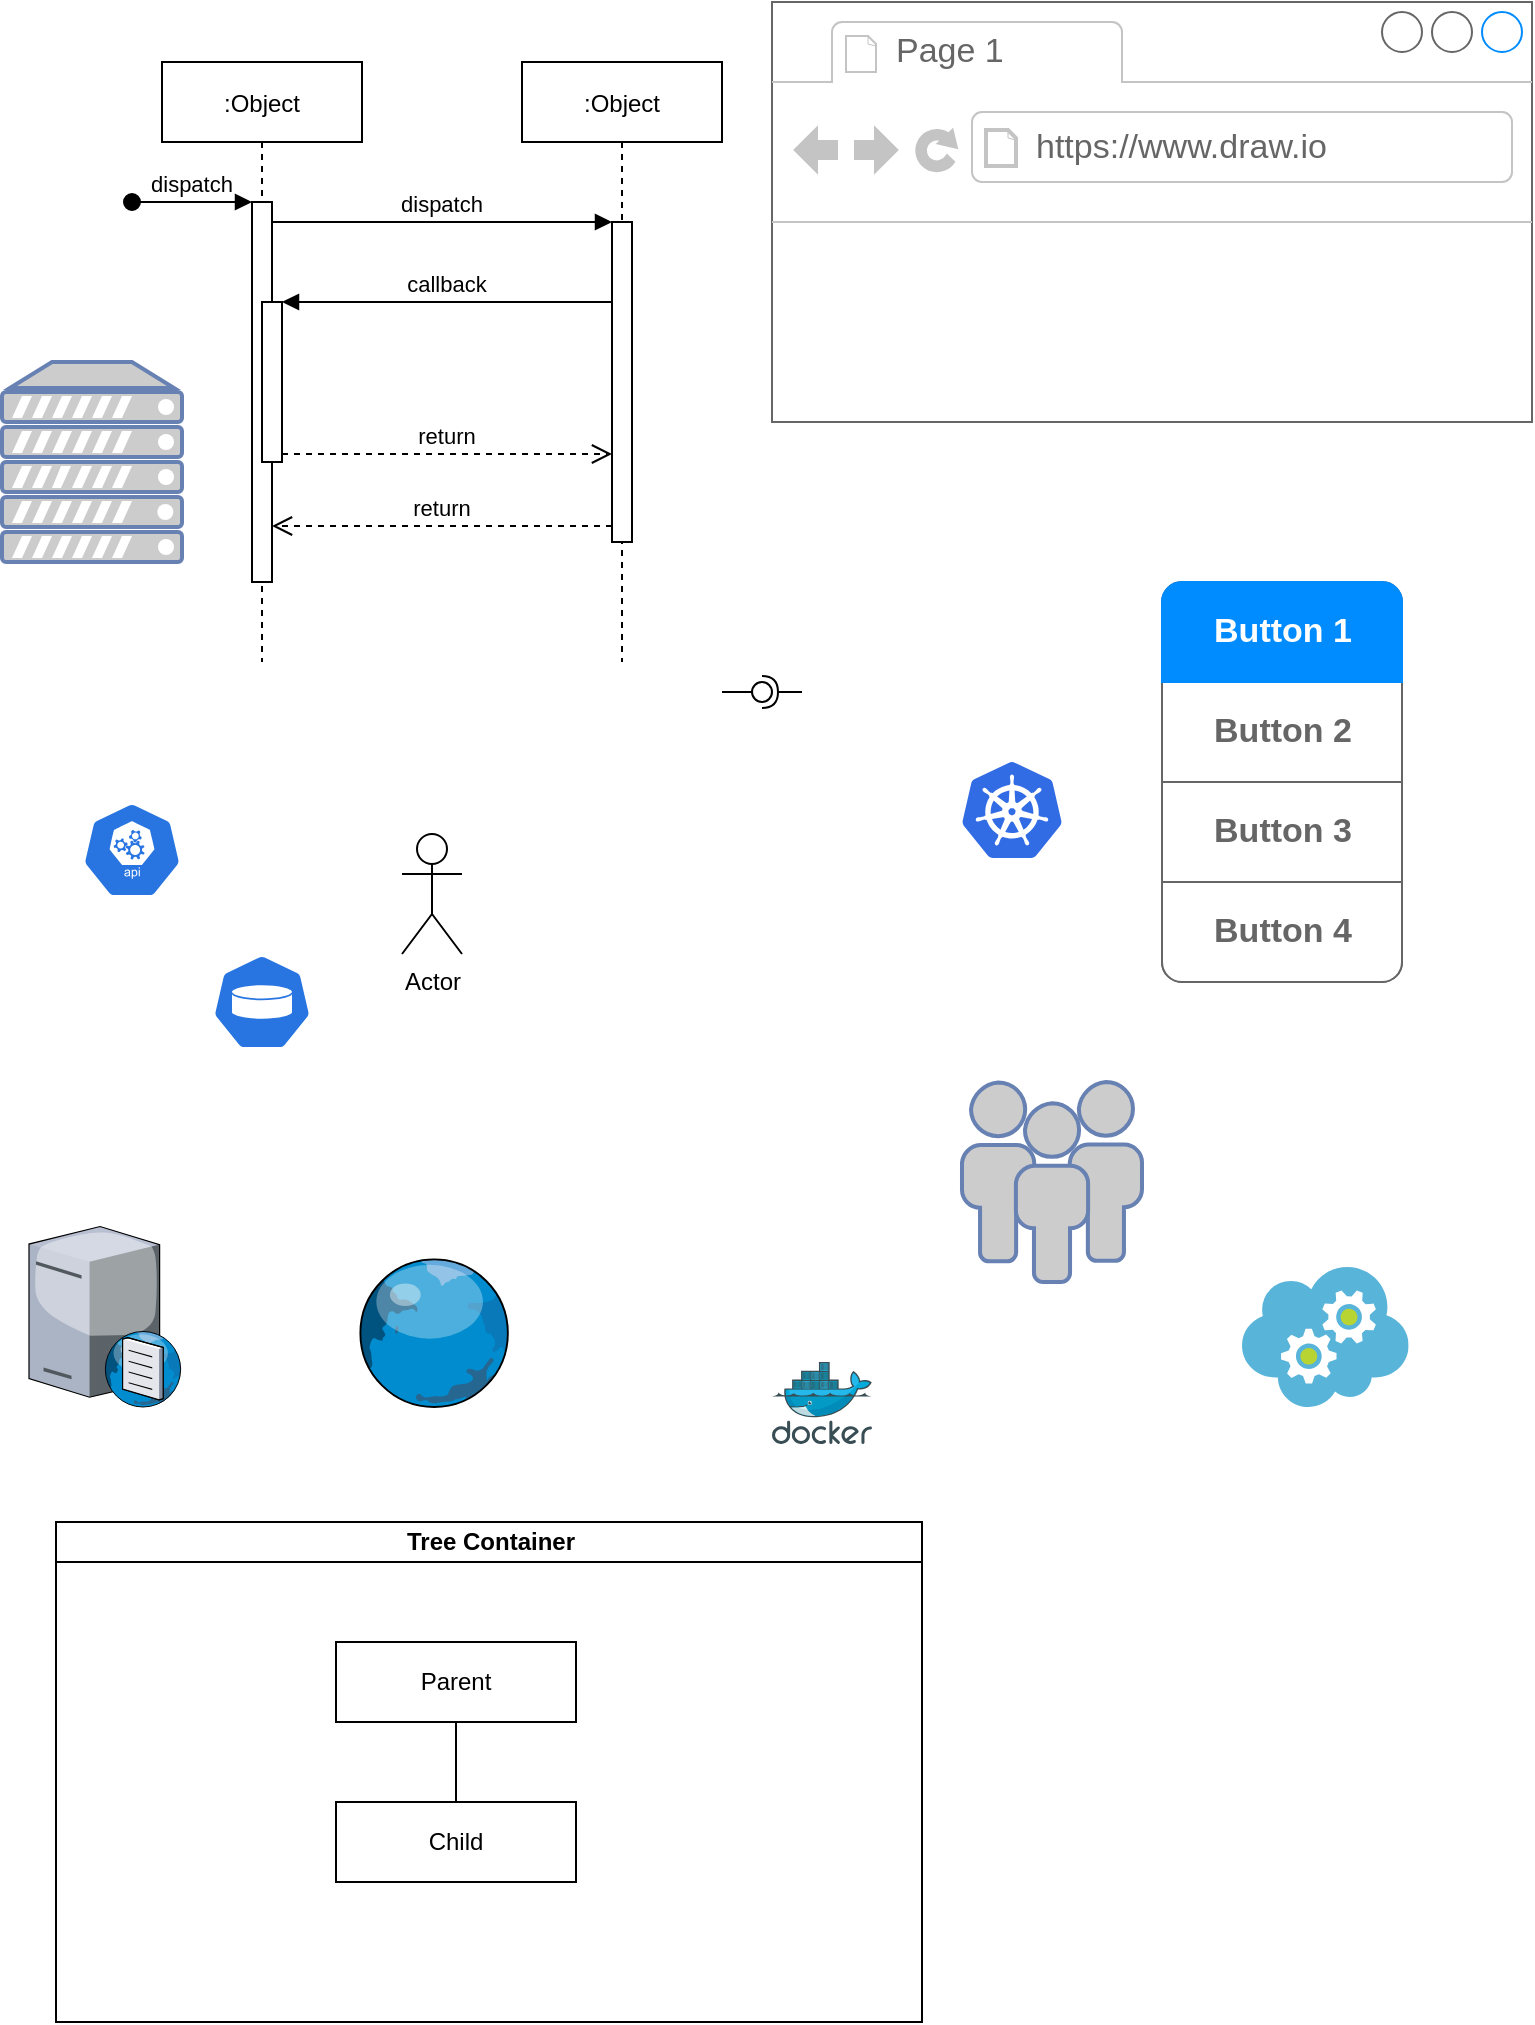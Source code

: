 <mxfile version="14.6.9" type="github">
  <diagram id="kgpKYQtTHZ0yAKxKKP6v" name="Page-1">
    <mxGraphModel dx="1422" dy="762" grid="1" gridSize="10" guides="1" tooltips="1" connect="1" arrows="1" fold="1" page="1" pageScale="1" pageWidth="850" pageHeight="1100" math="0" shadow="0">
      <root>
        <mxCell id="0" />
        <mxCell id="1" parent="0" />
        <mxCell id="3nuBFxr9cyL0pnOWT2aG-1" value=":Object" style="shape=umlLifeline;perimeter=lifelinePerimeter;container=1;collapsible=0;recursiveResize=0;rounded=0;shadow=0;strokeWidth=1;" parent="1" vertex="1">
          <mxGeometry x="120" y="80" width="100" height="300" as="geometry" />
        </mxCell>
        <mxCell id="3nuBFxr9cyL0pnOWT2aG-2" value="" style="points=[];perimeter=orthogonalPerimeter;rounded=0;shadow=0;strokeWidth=1;" parent="3nuBFxr9cyL0pnOWT2aG-1" vertex="1">
          <mxGeometry x="45" y="70" width="10" height="190" as="geometry" />
        </mxCell>
        <mxCell id="3nuBFxr9cyL0pnOWT2aG-3" value="dispatch" style="verticalAlign=bottom;startArrow=oval;endArrow=block;startSize=8;shadow=0;strokeWidth=1;" parent="3nuBFxr9cyL0pnOWT2aG-1" target="3nuBFxr9cyL0pnOWT2aG-2" edge="1">
          <mxGeometry relative="1" as="geometry">
            <mxPoint x="-15" y="70" as="sourcePoint" />
          </mxGeometry>
        </mxCell>
        <mxCell id="3nuBFxr9cyL0pnOWT2aG-4" value="" style="points=[];perimeter=orthogonalPerimeter;rounded=0;shadow=0;strokeWidth=1;" parent="3nuBFxr9cyL0pnOWT2aG-1" vertex="1">
          <mxGeometry x="50" y="120" width="10" height="80" as="geometry" />
        </mxCell>
        <mxCell id="3nuBFxr9cyL0pnOWT2aG-5" value=":Object" style="shape=umlLifeline;perimeter=lifelinePerimeter;container=1;collapsible=0;recursiveResize=0;rounded=0;shadow=0;strokeWidth=1;" parent="1" vertex="1">
          <mxGeometry x="300" y="80" width="100" height="300" as="geometry" />
        </mxCell>
        <mxCell id="3nuBFxr9cyL0pnOWT2aG-6" value="" style="points=[];perimeter=orthogonalPerimeter;rounded=0;shadow=0;strokeWidth=1;" parent="3nuBFxr9cyL0pnOWT2aG-5" vertex="1">
          <mxGeometry x="45" y="80" width="10" height="160" as="geometry" />
        </mxCell>
        <mxCell id="3nuBFxr9cyL0pnOWT2aG-7" value="return" style="verticalAlign=bottom;endArrow=open;dashed=1;endSize=8;exitX=0;exitY=0.95;shadow=0;strokeWidth=1;" parent="1" source="3nuBFxr9cyL0pnOWT2aG-6" target="3nuBFxr9cyL0pnOWT2aG-2" edge="1">
          <mxGeometry relative="1" as="geometry">
            <mxPoint x="275" y="236" as="targetPoint" />
          </mxGeometry>
        </mxCell>
        <mxCell id="3nuBFxr9cyL0pnOWT2aG-8" value="dispatch" style="verticalAlign=bottom;endArrow=block;entryX=0;entryY=0;shadow=0;strokeWidth=1;" parent="1" source="3nuBFxr9cyL0pnOWT2aG-2" target="3nuBFxr9cyL0pnOWT2aG-6" edge="1">
          <mxGeometry relative="1" as="geometry">
            <mxPoint x="275" y="160" as="sourcePoint" />
          </mxGeometry>
        </mxCell>
        <mxCell id="3nuBFxr9cyL0pnOWT2aG-9" value="callback" style="verticalAlign=bottom;endArrow=block;entryX=1;entryY=0;shadow=0;strokeWidth=1;" parent="1" source="3nuBFxr9cyL0pnOWT2aG-6" target="3nuBFxr9cyL0pnOWT2aG-4" edge="1">
          <mxGeometry relative="1" as="geometry">
            <mxPoint x="240" y="200" as="sourcePoint" />
          </mxGeometry>
        </mxCell>
        <mxCell id="3nuBFxr9cyL0pnOWT2aG-10" value="return" style="verticalAlign=bottom;endArrow=open;dashed=1;endSize=8;exitX=1;exitY=0.95;shadow=0;strokeWidth=1;" parent="1" source="3nuBFxr9cyL0pnOWT2aG-4" target="3nuBFxr9cyL0pnOWT2aG-6" edge="1">
          <mxGeometry relative="1" as="geometry">
            <mxPoint x="240" y="257" as="targetPoint" />
          </mxGeometry>
        </mxCell>
        <mxCell id="6FR_N8LCpcasI4O6xKWx-1" value="" style="html=1;dashed=0;whitespace=wrap;fillColor=#2875E2;strokeColor=#ffffff;points=[[0.005,0.63,0],[0.1,0.2,0],[0.9,0.2,0],[0.5,0,0],[0.995,0.63,0],[0.72,0.99,0],[0.5,1,0],[0.28,0.99,0]];shape=mxgraph.kubernetes.icon;prIcon=api" vertex="1" parent="1">
          <mxGeometry x="80" y="450" width="50" height="48" as="geometry" />
        </mxCell>
        <mxCell id="6FR_N8LCpcasI4O6xKWx-2" value="" style="html=1;dashed=0;whitespace=wrap;fillColor=#2875E2;strokeColor=#ffffff;points=[[0.005,0.63,0],[0.1,0.2,0],[0.9,0.2,0],[0.5,0,0],[0.995,0.63,0],[0.72,0.99,0],[0.5,1,0],[0.28,0.99,0]];shape=mxgraph.kubernetes.icon;prIcon=vol" vertex="1" parent="1">
          <mxGeometry x="145" y="526" width="50" height="48" as="geometry" />
        </mxCell>
        <mxCell id="6FR_N8LCpcasI4O6xKWx-3" value="" style="strokeWidth=1;shadow=0;dashed=0;align=center;html=1;shape=mxgraph.mockup.rrect;rSize=10;strokeColor=#666666;" vertex="1" parent="1">
          <mxGeometry x="620" y="340" width="120" height="200" as="geometry" />
        </mxCell>
        <mxCell id="6FR_N8LCpcasI4O6xKWx-4" value="Button 2" style="strokeColor=inherit;fillColor=inherit;gradientColor=inherit;strokeWidth=1;shadow=0;dashed=0;align=center;html=1;shape=mxgraph.mockup.rrect;rSize=0;fontSize=17;fontColor=#666666;fontStyle=1;resizeWidth=1;" vertex="1" parent="6FR_N8LCpcasI4O6xKWx-3">
          <mxGeometry width="120" height="50" relative="1" as="geometry">
            <mxPoint y="50" as="offset" />
          </mxGeometry>
        </mxCell>
        <mxCell id="6FR_N8LCpcasI4O6xKWx-5" value="Button 3" style="strokeColor=inherit;fillColor=inherit;gradientColor=inherit;strokeWidth=1;shadow=0;dashed=0;align=center;html=1;shape=mxgraph.mockup.rrect;rSize=0;fontSize=17;fontColor=#666666;fontStyle=1;resizeWidth=1;" vertex="1" parent="6FR_N8LCpcasI4O6xKWx-3">
          <mxGeometry width="120" height="50" relative="1" as="geometry">
            <mxPoint y="100" as="offset" />
          </mxGeometry>
        </mxCell>
        <mxCell id="6FR_N8LCpcasI4O6xKWx-6" value="Button 4" style="strokeColor=inherit;fillColor=inherit;gradientColor=inherit;strokeWidth=1;shadow=0;dashed=0;align=center;html=1;shape=mxgraph.mockup.bottomButton;rSize=10;fontSize=17;fontColor=#666666;fontStyle=1;resizeWidth=1;" vertex="1" parent="6FR_N8LCpcasI4O6xKWx-3">
          <mxGeometry y="1" width="120" height="50" relative="1" as="geometry">
            <mxPoint y="-50" as="offset" />
          </mxGeometry>
        </mxCell>
        <mxCell id="6FR_N8LCpcasI4O6xKWx-7" value="Button 1" style="strokeWidth=1;shadow=0;dashed=0;align=center;html=1;shape=mxgraph.mockup.topButton;rSize=10;fontSize=17;fontColor=#ffffff;fontStyle=1;fillColor=#008cff;strokeColor=#008cff;resizeWidth=1;" vertex="1" parent="6FR_N8LCpcasI4O6xKWx-3">
          <mxGeometry width="120" height="50" relative="1" as="geometry" />
        </mxCell>
        <mxCell id="6FR_N8LCpcasI4O6xKWx-8" value="Actor" style="shape=umlActor;verticalLabelPosition=bottom;verticalAlign=top;html=1;" vertex="1" parent="1">
          <mxGeometry x="240" y="466" width="30" height="60" as="geometry" />
        </mxCell>
        <mxCell id="6FR_N8LCpcasI4O6xKWx-9" value="" style="rounded=0;orthogonalLoop=1;jettySize=auto;html=1;endArrow=none;endFill=0;" edge="1" target="6FR_N8LCpcasI4O6xKWx-11" parent="1">
          <mxGeometry relative="1" as="geometry">
            <mxPoint x="400" y="395" as="sourcePoint" />
          </mxGeometry>
        </mxCell>
        <mxCell id="6FR_N8LCpcasI4O6xKWx-10" value="" style="rounded=0;orthogonalLoop=1;jettySize=auto;html=1;endArrow=halfCircle;endFill=0;entryX=0.5;entryY=0.5;entryDx=0;entryDy=0;endSize=6;strokeWidth=1;" edge="1" target="6FR_N8LCpcasI4O6xKWx-11" parent="1">
          <mxGeometry relative="1" as="geometry">
            <mxPoint x="440" y="395" as="sourcePoint" />
          </mxGeometry>
        </mxCell>
        <mxCell id="6FR_N8LCpcasI4O6xKWx-11" value="" style="ellipse;whiteSpace=wrap;html=1;fontFamily=Helvetica;fontSize=12;fontColor=#000000;align=center;strokeColor=#000000;fillColor=#ffffff;points=[];aspect=fixed;resizable=0;" vertex="1" parent="1">
          <mxGeometry x="415" y="390" width="10" height="10" as="geometry" />
        </mxCell>
        <mxCell id="6FR_N8LCpcasI4O6xKWx-12" value="" style="fontColor=#0066CC;verticalAlign=top;verticalLabelPosition=bottom;labelPosition=center;align=center;html=1;outlineConnect=0;fillColor=#CCCCCC;strokeColor=#6881B3;gradientColor=none;gradientDirection=north;strokeWidth=2;shape=mxgraph.networks.server;" vertex="1" parent="1">
          <mxGeometry x="40" y="230" width="90" height="100" as="geometry" />
        </mxCell>
        <mxCell id="6FR_N8LCpcasI4O6xKWx-13" value="" style="fontColor=#0066CC;verticalAlign=top;verticalLabelPosition=bottom;labelPosition=center;align=center;html=1;outlineConnect=0;fillColor=#CCCCCC;strokeColor=#6881B3;gradientColor=none;gradientDirection=north;strokeWidth=2;shape=mxgraph.networks.users;" vertex="1" parent="1">
          <mxGeometry x="520" y="590" width="90" height="100" as="geometry" />
        </mxCell>
        <mxCell id="6FR_N8LCpcasI4O6xKWx-14" value="" style="verticalLabelPosition=bottom;aspect=fixed;html=1;verticalAlign=top;strokeColor=none;align=center;outlineConnect=0;shape=mxgraph.citrix.dns_server;" vertex="1" parent="1">
          <mxGeometry x="53.5" y="660" width="76.5" height="92.5" as="geometry" />
        </mxCell>
        <mxCell id="6FR_N8LCpcasI4O6xKWx-15" value="" style="verticalLabelPosition=bottom;aspect=fixed;html=1;verticalAlign=top;strokeColor=none;align=center;outlineConnect=0;shape=mxgraph.citrix.globe;" vertex="1" parent="1">
          <mxGeometry x="215.75" y="677.5" width="78.5" height="75" as="geometry" />
        </mxCell>
        <mxCell id="6FR_N8LCpcasI4O6xKWx-16" value="" style="aspect=fixed;html=1;points=[];align=center;image;fontSize=12;image=img/lib/mscae/Cloud_Services_Classic.svg;" vertex="1" parent="1">
          <mxGeometry x="660" y="682.5" width="83.33" height="70" as="geometry" />
        </mxCell>
        <mxCell id="6FR_N8LCpcasI4O6xKWx-17" value="" style="aspect=fixed;html=1;points=[];align=center;image;fontSize=12;image=img/lib/mscae/Docker.svg;" vertex="1" parent="1">
          <mxGeometry x="425" y="730" width="50" height="41" as="geometry" />
        </mxCell>
        <mxCell id="6FR_N8LCpcasI4O6xKWx-18" value="" style="shape=image;html=1;verticalAlign=top;verticalLabelPosition=bottom;labelBackgroundColor=#ffffff;imageAspect=0;aspect=fixed;image=https://cdn3.iconfinder.com/data/icons/social-media-2169/24/social_media_social_media_logo_docker-128.png" vertex="1" parent="1">
          <mxGeometry x="347" y="540" width="128" height="128" as="geometry" />
        </mxCell>
        <mxCell id="6FR_N8LCpcasI4O6xKWx-19" value="" style="shape=image;html=1;verticalAlign=top;verticalLabelPosition=bottom;labelBackgroundColor=#ffffff;imageAspect=0;aspect=fixed;image=https://cdn4.iconfinder.com/data/icons/social-network-round-gloss-shine/128/docker-icon_copy.png" vertex="1" parent="1">
          <mxGeometry x="520" y="740" width="128" height="128" as="geometry" />
        </mxCell>
        <mxCell id="6FR_N8LCpcasI4O6xKWx-20" value="" style="strokeWidth=1;shadow=0;dashed=0;align=center;html=1;shape=mxgraph.mockup.containers.browserWindow;rSize=0;strokeColor=#666666;strokeColor2=#008cff;strokeColor3=#c4c4c4;mainText=,;recursiveResize=0;" vertex="1" parent="1">
          <mxGeometry x="425" y="50" width="380" height="210" as="geometry" />
        </mxCell>
        <mxCell id="6FR_N8LCpcasI4O6xKWx-21" value="Page 1" style="strokeWidth=1;shadow=0;dashed=0;align=center;html=1;shape=mxgraph.mockup.containers.anchor;fontSize=17;fontColor=#666666;align=left;" vertex="1" parent="6FR_N8LCpcasI4O6xKWx-20">
          <mxGeometry x="60" y="12" width="110" height="26" as="geometry" />
        </mxCell>
        <mxCell id="6FR_N8LCpcasI4O6xKWx-22" value="https://www.draw.io" style="strokeWidth=1;shadow=0;dashed=0;align=center;html=1;shape=mxgraph.mockup.containers.anchor;rSize=0;fontSize=17;fontColor=#666666;align=left;" vertex="1" parent="6FR_N8LCpcasI4O6xKWx-20">
          <mxGeometry x="130" y="60" width="250" height="26" as="geometry" />
        </mxCell>
        <mxCell id="6FR_N8LCpcasI4O6xKWx-23" value="Tree Container" style="swimlane;html=1;startSize=20;horizontal=1;containerType=tree;" vertex="1" parent="1">
          <mxGeometry x="67" y="810" width="433" height="250" as="geometry" />
        </mxCell>
        <mxCell id="6FR_N8LCpcasI4O6xKWx-24" value="" style="edgeStyle=elbowEdgeStyle;elbow=vertical;startArrow=none;endArrow=none;rounded=0;" edge="1" parent="6FR_N8LCpcasI4O6xKWx-23" source="6FR_N8LCpcasI4O6xKWx-25" target="6FR_N8LCpcasI4O6xKWx-26">
          <mxGeometry relative="1" as="geometry" />
        </mxCell>
        <mxCell id="6FR_N8LCpcasI4O6xKWx-25" value="Parent" style="whiteSpace=wrap;html=1;treeFolding=1;treeMoving=1;newEdgeStyle={&quot;edgeStyle&quot;:&quot;elbowEdgeStyle&quot;,&quot;startArrow&quot;:&quot;none&quot;,&quot;endArrow&quot;:&quot;none&quot;};" vertex="1" parent="6FR_N8LCpcasI4O6xKWx-23">
          <mxGeometry x="140" y="60" width="120" height="40" as="geometry" />
        </mxCell>
        <mxCell id="6FR_N8LCpcasI4O6xKWx-26" value="Child" style="whiteSpace=wrap;html=1;treeFolding=1;treeMoving=1;newEdgeStyle={&quot;edgeStyle&quot;:&quot;elbowEdgeStyle&quot;,&quot;startArrow&quot;:&quot;none&quot;,&quot;endArrow&quot;:&quot;none&quot;};" vertex="1" parent="6FR_N8LCpcasI4O6xKWx-23">
          <mxGeometry x="140" y="140" width="120" height="40" as="geometry" />
        </mxCell>
        <mxCell id="6FR_N8LCpcasI4O6xKWx-27" value="" style="aspect=fixed;html=1;points=[];align=center;image;fontSize=12;image=img/lib/mscae/Kubernetes.svg;" vertex="1" parent="1">
          <mxGeometry x="520" y="430" width="50" height="48" as="geometry" />
        </mxCell>
      </root>
    </mxGraphModel>
  </diagram>
</mxfile>
